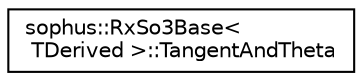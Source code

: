 digraph "Graphical Class Hierarchy"
{
 // LATEX_PDF_SIZE
  edge [fontname="Helvetica",fontsize="10",labelfontname="Helvetica",labelfontsize="10"];
  node [fontname="Helvetica",fontsize="10",shape=record];
  rankdir="LR";
  Node0 [label="sophus::RxSo3Base\<\l TDerived \>::TangentAndTheta",height=0.2,width=0.4,color="black", fillcolor="white", style="filled",URL="$structsophus_1_1_rx_so3_base_1_1_tangent_and_theta.html",tooltip=" "];
}
